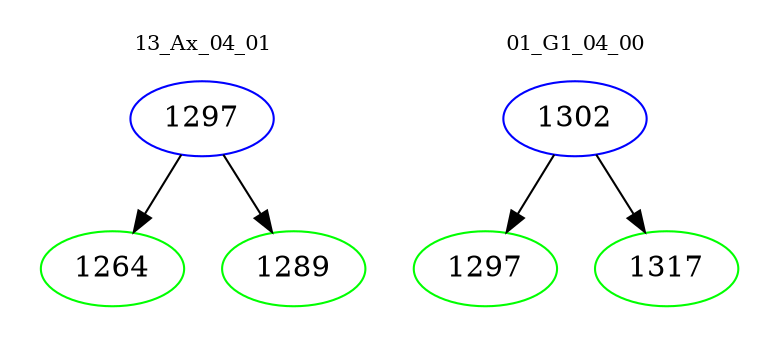 digraph{
subgraph cluster_0 {
color = white
label = "13_Ax_04_01";
fontsize=10;
T0_1297 [label="1297", color="blue"]
T0_1297 -> T0_1264 [color="black"]
T0_1264 [label="1264", color="green"]
T0_1297 -> T0_1289 [color="black"]
T0_1289 [label="1289", color="green"]
}
subgraph cluster_1 {
color = white
label = "01_G1_04_00";
fontsize=10;
T1_1302 [label="1302", color="blue"]
T1_1302 -> T1_1297 [color="black"]
T1_1297 [label="1297", color="green"]
T1_1302 -> T1_1317 [color="black"]
T1_1317 [label="1317", color="green"]
}
}
